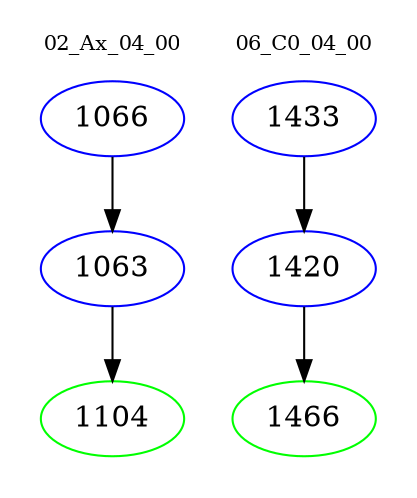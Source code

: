 digraph{
subgraph cluster_0 {
color = white
label = "02_Ax_04_00";
fontsize=10;
T0_1066 [label="1066", color="blue"]
T0_1066 -> T0_1063 [color="black"]
T0_1063 [label="1063", color="blue"]
T0_1063 -> T0_1104 [color="black"]
T0_1104 [label="1104", color="green"]
}
subgraph cluster_1 {
color = white
label = "06_C0_04_00";
fontsize=10;
T1_1433 [label="1433", color="blue"]
T1_1433 -> T1_1420 [color="black"]
T1_1420 [label="1420", color="blue"]
T1_1420 -> T1_1466 [color="black"]
T1_1466 [label="1466", color="green"]
}
}
